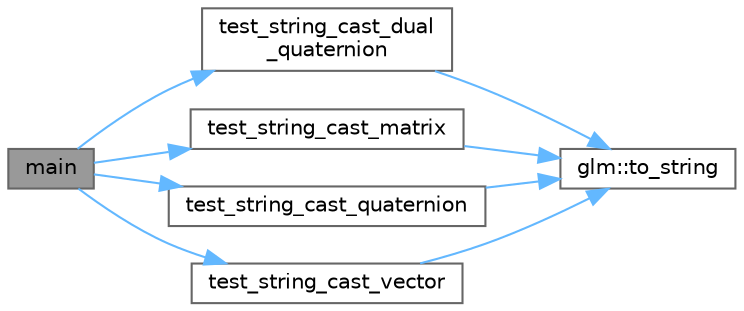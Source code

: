digraph "main"
{
 // LATEX_PDF_SIZE
  bgcolor="transparent";
  edge [fontname=Helvetica,fontsize=10,labelfontname=Helvetica,labelfontsize=10];
  node [fontname=Helvetica,fontsize=10,shape=box,height=0.2,width=0.4];
  rankdir="LR";
  Node1 [id="Node000001",label="main",height=0.2,width=0.4,color="gray40", fillcolor="grey60", style="filled", fontcolor="black",tooltip=" "];
  Node1 -> Node2 [id="edge17_Node000001_Node000002",color="steelblue1",style="solid",tooltip=" "];
  Node2 [id="Node000002",label="test_string_cast_dual\l_quaternion",height=0.2,width=0.4,color="grey40", fillcolor="white", style="filled",URL="$_classes_2lib_2glm_2test_2gtx_2gtx__string__cast_8cpp.html#a2adb9e20943e33d94382505fb21810ed",tooltip=" "];
  Node2 -> Node3 [id="edge18_Node000002_Node000003",color="steelblue1",style="solid",tooltip=" "];
  Node3 [id="Node000003",label="glm::to_string",height=0.2,width=0.4,color="grey40", fillcolor="white", style="filled",URL="$group__gtx__string__cast.html#ga8f0dced1fd45e67e2d77e80ab93c7af5",tooltip=" "];
  Node1 -> Node4 [id="edge19_Node000001_Node000004",color="steelblue1",style="solid",tooltip=" "];
  Node4 [id="Node000004",label="test_string_cast_matrix",height=0.2,width=0.4,color="grey40", fillcolor="white", style="filled",URL="$_classes_2lib_2glm_2test_2gtx_2gtx__string__cast_8cpp.html#aa325c46f959cbb0c728dbd4b57393a09",tooltip=" "];
  Node4 -> Node3 [id="edge20_Node000004_Node000003",color="steelblue1",style="solid",tooltip=" "];
  Node1 -> Node5 [id="edge21_Node000001_Node000005",color="steelblue1",style="solid",tooltip=" "];
  Node5 [id="Node000005",label="test_string_cast_quaternion",height=0.2,width=0.4,color="grey40", fillcolor="white", style="filled",URL="$_classes_2lib_2glm_2test_2gtx_2gtx__string__cast_8cpp.html#a44bb10868d2cb0621fae9fbfe8de992d",tooltip=" "];
  Node5 -> Node3 [id="edge22_Node000005_Node000003",color="steelblue1",style="solid",tooltip=" "];
  Node1 -> Node6 [id="edge23_Node000001_Node000006",color="steelblue1",style="solid",tooltip=" "];
  Node6 [id="Node000006",label="test_string_cast_vector",height=0.2,width=0.4,color="grey40", fillcolor="white", style="filled",URL="$_classes_2lib_2glm_2test_2gtx_2gtx__string__cast_8cpp.html#a6e68e22aaafcfb37c0962d731c1253e9",tooltip=" "];
  Node6 -> Node3 [id="edge24_Node000006_Node000003",color="steelblue1",style="solid",tooltip=" "];
}
